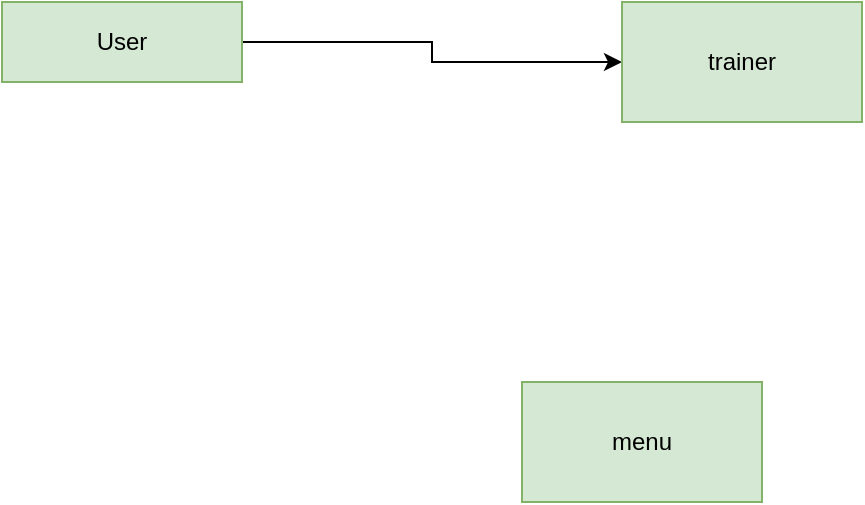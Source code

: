 <mxfile version="14.7.4" type="embed"><diagram id="2WnATtufFiowDH3pSJf0" name="Page-1"><mxGraphModel dx="947" dy="425" grid="1" gridSize="10" guides="1" tooltips="1" connect="1" arrows="1" fold="1" page="1" pageScale="1" pageWidth="850" pageHeight="1100" math="0" shadow="0"><root><mxCell id="0"/><mxCell id="1" parent="0"/><mxCell id="10" style="edgeStyle=orthogonalEdgeStyle;rounded=0;orthogonalLoop=1;jettySize=auto;html=1;exitX=1;exitY=0.5;exitDx=0;exitDy=0;entryX=0;entryY=0.5;entryDx=0;entryDy=0;" edge="1" parent="1" source="2" target="8"><mxGeometry relative="1" as="geometry"/></mxCell><mxCell id="2" value="User" style="whiteSpace=wrap;html=1;fillColor=#d5e8d4;strokeColor=#82b366;" vertex="1" parent="1"><mxGeometry x="80" y="40" width="120" height="40" as="geometry"/></mxCell><mxCell id="8" value="trainer" style="whiteSpace=wrap;html=1;fillColor=#d5e8d4;strokeColor=#82b366;" vertex="1" parent="1"><mxGeometry x="390" y="40" width="120" height="60" as="geometry"/></mxCell><mxCell id="9" value="menu" style="whiteSpace=wrap;html=1;fillColor=#d5e8d4;strokeColor=#82b366;" vertex="1" parent="1"><mxGeometry x="340" y="230" width="120" height="60" as="geometry"/></mxCell></root></mxGraphModel></diagram></mxfile>